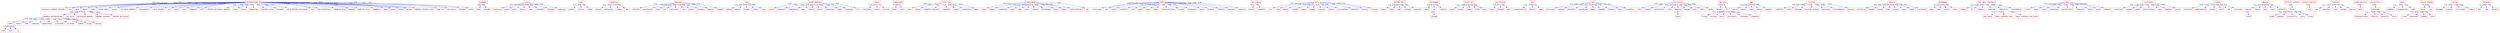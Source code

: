 strict digraph  {
	"mokshayishyami ma"	 [color=red,
		fontname=courier,
		shape=box];
	"parityajya mamekam sharanam"	 [color=red,
		fontname=courier,
		shape=box];
	"mokshayishyami ma" -> "parityajya mamekam sharanam"	 [color=blue,
		xlabel=0.03];
	says	 [color=red,
		fontname=courier,
		shape=box];
	"mokshayishyami ma" -> says	 [color=blue,
		xlabel=0.02];
	gita	 [color=red,
		fontname=courier,
		shape=box];
	"mokshayishyami ma" -> gita	 [color=blue,
		xlabel=0.04];
	dance	 [color=red,
		fontname=courier,
		shape=box];
	"mokshayishyami ma" -> dance	 [color=blue,
		xlabel=0.24];
	creed	 [color=red,
		fontname=courier,
		shape=box];
	"mokshayishyami ma" -> creed	 [color=blue,
		xlabel=0.06];
	"simple dance"	 [color=red,
		fontname=courier,
		shape=box];
	"mokshayishyami ma" -> "simple dance"	 [color=blue,
		xlabel=0.05];
	verses	 [color=red,
		fontname=courier,
		shape=box];
	"mokshayishyami ma" -> verses	 [color=blue,
		xlabel=0.23];
	"tva sarva papebhyo"	 [color=red,
		fontname=courier,
		shape=box];
	"mokshayishyami ma" -> "tva sarva papebhyo"	 [color=blue,
		xlabel=0.03];
	sharanagathi	 [color=red,
		fontname=courier,
		shape=box];
	"mokshayishyami ma" -> sharanagathi	 [color=blue,
		xlabel=0.04];
	"sarva dharman"	 [color=red,
		fontname=courier,
		shape=box];
	"mokshayishyami ma" -> "sarva dharman"	 [color=blue,
		xlabel=0.03];
	tva	 [color=red,
		fontname=courier,
		shape=box];
	"mokshayishyami ma" -> tva	 [color=blue,
		xlabel=0.04];
	extol	 [color=red,
		fontname=courier,
		shape=box];
	"mokshayishyami ma" -> extol	 [color=blue,
		xlabel=0.03];
	unto	 [color=red,
		fontname=courier,
		shape=box];
	"mokshayishyami ma" -> unto	 [color=blue,
		xlabel=0.03];
	bhagavad	 [color=red,
		fontname=courier,
		shape=box];
	"mokshayishyami ma" -> bhagavad	 [color=blue,
		xlabel=0.04];
	self	 [color=red,
		fontname=courier,
		shape=box];
	"mokshayishyami ma" -> self	 [color=blue,
		xlabel=0.05];
	"dharman parityajya mamekam"	 [color=red,
		fontname=courier,
		shape=box];
	"mokshayishyami ma" -> "dharman parityajya mamekam"	 [color=blue,
		xlabel=0.03];
	vraja	 [color=red,
		fontname=courier,
		shape=box];
	"mokshayishyami ma" -> vraja	 [color=blue,
		xlabel=0.04];
	shucha	 [color=red,
		fontname=courier,
		shape=box];
	"mokshayishyami ma" -> shucha	 [color=blue,
		xlabel=0.04];
	bhagavatam	 [color=red,
		fontname=courier,
		shape=box];
	"mokshayishyami ma" -> bhagavatam	 [color=blue,
		xlabel=0.04];
	"sharanam vraja"	 [color=red,
		fontname=courier,
		shape=box];
	"mokshayishyami ma" -> "sharanam vraja"	 [color=blue,
		xlabel=0.05];
	sharanam	 [color=red,
		fontname=courier,
		shape=box];
	"mokshayishyami ma" -> sharanam	 [color=blue,
		xlabel=0.04];
	"sarva dharman parityajya"	 [color=red,
		fontname=courier,
		shape=box];
	"mokshayishyami ma" -> "sarva dharman parityajya"	 [color=blue,
		xlabel=0.03];
	form	 [color=red,
		fontname=courier,
		shape=box];
	"mokshayishyami ma" -> form	 [color=blue,
		xlabel=0.03];
	discriminations	 [color=red,
		fontname=courier,
		shape=box];
	"mokshayishyami ma" -> discriminations	 [color=blue,
		xlabel=0.04];
	"bhagavad gita"	 [color=red,
		fontname=courier,
		shape=box];
	"mokshayishyami ma" -> "bhagavad gita"	 [color=blue,
		xlabel=0.05];
	mamekam	 [color=red,
		fontname=courier,
		shape=box];
	"mokshayishyami ma" -> mamekam	 [color=blue,
		xlabel=0.04];
	"aham tva sarva"	 [color=red,
		fontname=courier,
		shape=box];
	"mokshayishyami ma" -> "aham tva sarva"	 [color=blue,
		xlabel=0.03];
	papebhyo	 [color=red,
		fontname=courier,
		shape=box];
	"mokshayishyami ma" -> papebhyo	 [color=blue,
		xlabel=0.04];
	aham	 [color=red,
		fontname=courier,
		shape=box];
	"mokshayishyami ma" -> aham	 [color=blue,
		xlabel=0.04];
	sarva	 [color=red,
		fontname=courier,
		shape=box];
	"mokshayishyami ma" -> sarva	 [color=blue,
		xlabel=0.04];
	drama	 [color=red,
		fontname=courier,
		shape=box];
	"mokshayishyami ma" -> drama	 [color=blue,
		xlabel=0.03];
	giving	 [color=red,
		fontname=courier,
		shape=box];
	"mokshayishyami ma" -> giving	 [color=blue,
		xlabel=0.04];
	"mamekam sharanam vraja"	 [color=red,
		fontname=courier,
		shape=box];
	"mokshayishyami ma" -> "mamekam sharanam vraja"	 [color=blue,
		xlabel=0.03];
	"aham tva"	 [color=red,
		fontname=courier,
		shape=box];
	"mokshayishyami ma" -> "aham tva"	 [color=blue,
		xlabel=0.03];
	parityajya	 [color=red,
		fontname=courier,
		shape=box];
	"mokshayishyami ma" -> parityajya	 [color=blue,
		xlabel=0.04];
	dharman	 [color=red,
		fontname=courier,
		shape=box];
	"mokshayishyami ma" -> dharman	 [color=blue,
		xlabel=0.04];
	caste	 [color=red,
		fontname=courier,
		shape=box];
	"mokshayishyami ma" -> caste	 [color=blue,
		xlabel=0.03];
	"papebhyo mokshayishyami"	 [color=red,
		fontname=courier,
		shape=box];
	dance -> "papebhyo mokshayishyami"	 [color=blue,
		xlabel=0.24];
	"tva sarva"	 [color=red,
		fontname=courier,
		shape=box];
	dance -> "tva sarva"	 [color=blue,
		xlabel=0.24];
	"parityajya mamekam"	 [color=red,
		fontname=courier,
		shape=box];
	dance -> "parityajya mamekam"	 [color=blue,
		xlabel=0.24];
	"mamekam sharanam"	 [color=red,
		fontname=courier,
		shape=box];
	dance -> "mamekam sharanam"	 [color=blue,
		xlabel=0.24];
	"dharman parityajya"	 [color=red,
		fontname=courier,
		shape=box];
	dance -> "dharman parityajya"	 [color=blue,
		xlabel=0.24];
	heart	 [color=red,
		fontname=courier,
		shape=box];
	"papebhyo mokshayishyami" -> heart	 [color=blue,
		xlabel=0.01];
	obtain	 [color=red,
		fontname=courier,
		shape=box];
	"papebhyo mokshayishyami" -> obtain	 [color=blue,
		xlabel=0.01];
	home	 [color=red,
		fontname=courier,
		shape=box];
	"papebhyo mokshayishyami" -> home	 [color=blue,
		xlabel=0.04];
	complete	 [color=red,
		fontname=courier,
		shape=box];
	"papebhyo mokshayishyami" -> complete	 [color=blue,
		xlabel=0.01];
	benevolence	 [color=red,
		fontname=courier,
		shape=box];
	"papebhyo mokshayishyami" -> benevolence	 [color=blue,
		xlabel=0.01];
	cultivated	 [color=red,
		fontname=courier,
		shape=box];
	"papebhyo mokshayishyami" -> cultivated	 [color=blue,
		xlabel=0.01];
	surrender	 [color=red,
		fontname=courier,
		shape=box];
	"papebhyo mokshayishyami" -> surrender	 [color=blue,
		xlabel=0.23];
	humble	 [color=red,
		fontname=courier,
		shape=box];
	"papebhyo mokshayishyami" -> humble	 [color=blue,
		xlabel=0.01];
	brings	 [color=red,
		fontname=courier,
		shape=box];
	"papebhyo mokshayishyami" -> brings	 [color=blue,
		xlabel=0.01];
	reunion	 [color=red,
		fontname=courier,
		shape=box];
	"papebhyo mokshayishyami" -> reunion	 [color=blue,
		xlabel=0.01];
	mind	 [color=red,
		fontname=courier,
		shape=box];
	heart -> mind	 [color=blue,
		xlabel=0.02];
	must	 [color=red,
		fontname=courier,
		shape=box];
	heart -> must	 [color=blue,
		xlabel=0.01];
	us	 [color=red,
		fontname=courier,
		shape=box];
	heart -> us	 [color=blue,
		xlabel=0.01];
	disappear	 [color=red,
		fontname=courier,
		shape=box];
	midst	 [color=red,
		fontname=courier,
		shape=box];
	disappear -> midst	 [color=blue,
		xlabel=0.09];
	decided	 [color=red,
		fontname=courier,
		shape=box];
	disappear -> decided	 [color=blue,
		xlabel=0.01];
	lord	 [color=red,
		fontname=courier,
		shape=box];
	exclusive	 [color=red,
		fontname=courier,
		shape=box];
	lord -> exclusive	 [color=blue,
		xlabel=0.01];
	given	 [color=red,
		fontname=courier,
		shape=box];
	lord -> given	 [color=blue,
		xlabel=0.02];
	shock	 [color=red,
		fontname=courier,
		shape=box];
	lord -> shock	 [color=blue,
		xlabel=0.02];
	favour	 [color=red,
		fontname=courier,
		shape=box];
	lord -> favour	 [color=blue,
		xlabel=0.02];
	ones	 [color=red,
		fontname=courier,
		shape=box];
	lord -> ones	 [color=blue,
		xlabel=0.02];
	treatment	 [color=red,
		fontname=courier,
		shape=box];
	lord -> treatment	 [color=blue,
		xlabel=0.13];
	vanished	 [color=red,
		fontname=courier,
		shape=box];
	lord -> vanished	 [color=blue,
		xlabel=0.02];
	receiving	 [color=red,
		fontname=courier,
		shape=box];
	lord -> receiving	 [color=blue,
		xlabel=0.01];
	step	 [color=red,
		fontname=courier,
		shape=box];
	gradual	 [color=red,
		fontname=courier,
		shape=box];
	step -> gradual	 [color=blue,
		xlabel=0.01];
	various	 [color=red,
		fontname=courier,
		shape=box];
	step -> various	 [color=blue,
		xlabel=0.09];
	higher	 [color=red,
		fontname=courier,
		shape=box];
	step -> higher	 [color=blue,
		xlabel=0.01];
	capability	 [color=red,
		fontname=courier,
		shape=box];
	beyond	 [color=red,
		fontname=courier,
		shape=box];
	capability -> beyond	 [color=blue,
		xlabel=0.01];
	definitely	 [color=red,
		fontname=courier,
		shape=box];
	capability -> definitely	 [color=blue,
		xlabel=0.01];
	common	 [color=red,
		fontname=courier,
		shape=box];
	capability -> common	 [color=blue,
		xlabel=0.13];
	man	 [color=red,
		fontname=courier,
		shape=box];
	capability -> man	 [color=blue,
		xlabel=0.02];
	katyayani	 [color=red,
		fontname=courier,
		shape=box];
	observed	 [color=red,
		fontname=courier,
		shape=box];
	katyayani -> observed	 [color=blue,
		xlabel=0.03];
	everlasting	 [color=red,
		fontname=courier,
		shape=box];
	katyayani -> everlasting	 [color=blue,
		xlabel=0.02];
	long	 [color=red,
		fontname=courier,
		shape=box];
	katyayani -> long	 [color=blue,
		xlabel=0.01];
	lust	 [color=red,
		fontname=courier,
		shape=box];
	katyayani -> lust	 [color=blue,
		xlabel=0.02];
	cherished	 [color=red,
		fontname=courier,
		shape=box];
	katyayani -> cherished	 [color=blue,
		xlabel=0.05];
	vow	 [color=red,
		fontname=courier,
		shape=box];
	katyayani -> vow	 [color=blue,
		xlabel=0.03];
	prayer	 [color=red,
		fontname=courier,
		shape=box];
	katyayani -> prayer	 [color=blue,
		xlabel=0.03];
	intimacy	 [color=red,
		fontname=courier,
		shape=box];
	katyayani -> intimacy	 [color=blue,
		xlabel=0.03];
	depicts	 [color=red,
		fontname=courier,
		shape=box];
	katyayani -> depicts	 [color=blue,
		xlabel=0.05];
	husband	 [color=red,
		fontname=courier,
		shape=box];
	katyayani -> husband	 [color=blue,
		xlabel=0.16];
	root	 [color=red,
		fontname=courier,
		shape=box];
	taking	 [color=red,
		fontname=courier,
		shape=box];
	root -> taking	 [color=blue,
		xlabel=0.01];
	egoism	 [color=red,
		fontname=courier,
		shape=box];
	root -> egoism	 [color=blue,
		xlabel=0.01];
	thought	 [color=red,
		fontname=courier,
		shape=box];
	root -> thought	 [color=blue,
		xlabel=0.01];
	slowly	 [color=red,
		fontname=courier,
		shape=box];
	root -> slowly	 [color=blue,
		xlabel=0.11];
	curb	 [color=red,
		fontname=courier,
		shape=box];
	root -> curb	 [color=blue,
		xlabel=0.01];
	"grade happiness"	 [color=red,
		fontname=courier,
		shape=box];
	worlds	 [color=red,
		fontname=courier,
		shape=box];
	"grade happiness" -> worlds	 [color=blue,
		xlabel=0.04];
	elevation	 [color=red,
		fontname=courier,
		shape=box];
	"grade happiness" -> elevation	 [color=blue,
		xlabel=0.03];
	impermanent	 [color=red,
		fontname=courier,
		shape=box];
	"grade happiness" -> impermanent	 [color=blue,
		xlabel=0.03];
	back	 [color=red,
		fontname=courier,
		shape=box];
	"grade happiness" -> back	 [color=blue,
		xlabel=0.01];
	second	 [color=red,
		fontname=courier,
		shape=box];
	"grade happiness" -> second	 [color=blue,
		xlabel=0.02];
	merits	 [color=red,
		fontname=courier,
		shape=box];
	"grade happiness" -> merits	 [color=blue,
		xlabel=0.03];
	exhaustion	 [color=red,
		fontname=courier,
		shape=box];
	"grade happiness" -> exhaustion	 [color=blue,
		xlabel=0.03];
	small	 [color=red,
		fontname=courier,
		shape=box];
	"grade happiness" -> small	 [color=blue,
		xlabel=0.02];
	enjoying	 [color=red,
		fontname=courier,
		shape=box];
	"grade happiness" -> enjoying	 [color=blue,
		xlabel=0.2];
	roll	 [color=red,
		fontname=courier,
		shape=box];
	"grade happiness" -> roll	 [color=blue,
		xlabel=0.03];
	dwells	 [color=red,
		fontname=courier,
		shape=box];
	everybody	 [color=red,
		fontname=courier,
		shape=box];
	dwells -> everybody	 [color=blue,
		xlabel=0.15];
	within	 [color=red,
		fontname=courier,
		shape=box];
	dwells -> within	 [color=blue,
		xlabel=0.15];
	service	 [color=red,
		fontname=courier,
		shape=box];
	dwells -> service	 [color=blue,
		xlabel=0.1];
	emancipate	 [color=red,
		fontname=courier,
		shape=box];
	doubt	 [color=red,
		fontname=courier,
		shape=box];
	emancipate -> doubt	 [color=blue,
		xlabel=0.14];
	shall	 [color=red,
		fontname=courier,
		shape=box];
	emancipate -> shall	 [color=blue,
		xlabel=0.15];
	"litmus test"	 [color=red,
		fontname=courier,
		shape=box];
	pity	 [color=red,
		fontname=courier,
		shape=box];
	"litmus test" -> pity	 [color=blue,
		xlabel=0.03];
	seeing	 [color=red,
		fontname=courier,
		shape=box];
	"litmus test" -> seeing	 [color=blue,
		xlabel=0.02];
	"steadfast devotion"	 [color=red,
		fontname=courier,
		shape=box];
	"litmus test" -> "steadfast devotion"	 [color=blue,
		xlabel=0.04];
	steadfast	 [color=red,
		fontname=courier,
		shape=box];
	"litmus test" -> steadfast	 [color=blue,
		xlabel=0.21];
	simple	 [color=red,
		fontname=courier,
		shape=box];
	"litmus test" -> simple	 [color=blue,
		xlabel=0.04];
	subjecting	 [color=red,
		fontname=courier,
		shape=box];
	"litmus test" -> subjecting	 [color=blue,
		xlabel=0.03];
	women	 [color=red,
		fontname=courier,
		shape=box];
	"litmus test" -> women	 [color=blue,
		xlabel=0.22];
	bhaktimarga	 [color=red,
		fontname=courier,
		shape=box];
	lower	 [color=red,
		fontname=courier,
		shape=box];
	bhaktimarga -> lower	 [color=blue,
		xlabel=0.01];
	heaven	 [color=red,
		fontname=courier,
		shape=box];
	bhaktimarga -> heaven	 [color=blue,
		xlabel=0.02];
	jnanamarga	 [color=red,
		fontname=courier,
		shape=box];
	bhaktimarga -> jnanamarga	 [color=blue,
		xlabel=0.02];
	like	 [color=red,
		fontname=courier,
		shape=box];
	bhaktimarga -> like	 [color=blue,
		xlabel=0.01];
	lead	 [color=red,
		fontname=courier,
		shape=box];
	bhaktimarga -> lead	 [color=blue,
		xlabel=0.03];
	give	 [color=red,
		fontname=courier,
		shape=box];
	bhaktimarga -> give	 [color=blue,
		xlabel=0.03];
	seeking	 [color=red,
		fontname=courier,
		shape=box];
	bhaktimarga -> seeking	 [color=blue,
		xlabel=0.03];
	karmamarga	 [color=red,
		fontname=courier,
		shape=box];
	bhaktimarga -> karmamarga	 [color=blue,
		xlabel=0.02];
	verse	 [color=red,
		fontname=courier,
		shape=box];
	bhaktimarga -> verse	 [color=blue,
		xlabel=0.15];
	others	 [color=red,
		fontname=courier,
		shape=box];
	bhaktimarga -> others	 [color=blue,
		xlabel=0.02];
	interpretation	 [color=red,
		fontname=courier,
		shape=box];
	bhaktimarga -> interpretation	 [color=blue,
		xlabel=0.02];
	yet	 [color=red,
		fontname=courier,
		shape=box];
	bhaktimarga -> yet	 [color=blue,
		xlabel=0.03];
	night	 [color=red,
		fontname=courier,
		shape=box];
	surprising	 [color=red,
		fontname=courier,
		shape=box];
	night -> surprising	 [color=blue,
		xlabel=0.06];
	did	 [color=red,
		fontname=courier,
		shape=box];
	night -> did	 [color=blue,
		xlabel=0.03];
	whole	 [color=red,
		fontname=courier,
		shape=box];
	night -> whole	 [color=blue,
		xlabel=0.05];
	household	 [color=red,
		fontname=courier,
		shape=box];
	night -> household	 [color=blue,
		xlabel=0.07];
	find	 [color=red,
		fontname=courier,
		shape=box];
	night -> find	 [color=blue,
		xlabel=0.1];
	spent	 [color=red,
		fontname=courier,
		shape=box];
	night -> spent	 [color=blue,
		xlabel=0.06];
	wives	 [color=red,
		fontname=courier,
		shape=box];
	night -> wives	 [color=blue,
		xlabel=0.06];
	taken	 [color=red,
		fontname=courier,
		shape=box];
	night -> taken	 [color=blue,
		xlabel=0.03];
	responsibilities	 [color=red,
		fontname=courier,
		shape=box];
	night -> responsibilities	 [color=blue,
		xlabel=0.07];
	suspect	 [color=red,
		fontname=courier,
		shape=box];
	night -> suspect	 [color=blue,
		xlabel=0.06];
	preference	 [color=red,
		fontname=courier,
		shape=box];
	night -> preference	 [color=blue,
		xlabel=0.07];
	amiss	 [color=red,
		fontname=courier,
		shape=box];
	night -> amiss	 [color=blue,
		xlabel=0.08];
	moreover	 [color=red,
		fontname=courier,
		shape=box];
	night -> moreover	 [color=blue,
		xlabel=0.09];
	fidelity	 [color=red,
		fontname=courier,
		shape=box];
	night -> fidelity	 [color=blue,
		xlabel=0.28];
	melodies	 [color=red,
		fontname=courier,
		shape=box];
	night -> melodies	 [color=blue,
		xlabel=0.06];
	response	 [color=red,
		fontname=courier,
		shape=box];
	night -> response	 [color=blue,
		xlabel=0.08];
	"merry dance"	 [color=red,
		fontname=courier,
		shape=box];
	barren	 [color=red,
		fontname=courier,
		shape=box];
	"merry dance" -> barren	 [color=blue,
		xlabel=0.03];
	congenial	 [color=red,
		fontname=courier,
		shape=box];
	"merry dance" -> congenial	 [color=blue,
		xlabel=0.2];
	merry	 [color=red,
		fontname=courier,
		shape=box];
	dry	 [color=red,
		fontname=courier,
		shape=box];
	merry -> dry	 [color=blue,
		xlabel=0.12];
	love	 [color=red,
		fontname=courier,
		shape=box];
	merry -> love	 [color=blue,
		xlabel=0.1];
	beauty	 [color=red,
		fontname=courier,
		shape=box];
	merry -> beauty	 [color=blue,
		xlabel=0.21];
	created	 [color=red,
		fontname=courier,
		shape=box];
	merry -> created	 [color=blue,
		xlabel=0.15];
	season	 [color=red,
		fontname=courier,
		shape=box];
	merry -> season	 [color=blue,
		xlabel=0.22];
	though	 [color=red,
		fontname=courier,
		shape=box];
	merry -> though	 [color=blue,
		xlabel=0.11];
	inspires	 [color=red,
		fontname=courier,
		shape=box];
	merry -> inspires	 [color=blue,
		xlabel=0.16];
	autumn	 [color=red,
		fontname=courier,
		shape=box];
	merry -> autumn	 [color=blue,
		xlabel=0.2];
	surroundings	 [color=red,
		fontname=courier,
		shape=box];
	merry -> surroundings	 [color=blue,
		xlabel=0.16];
	therefore	 [color=red,
		fontname=courier,
		shape=box];
	merry -> therefore	 [color=blue,
		xlabel=0.22];
	spring	 [color=red,
		fontname=courier,
		shape=box];
	merry -> spring	 [color=blue,
		xlabel=0.22];
	illusion	 [color=red,
		fontname=courier,
		shape=box];
	merry -> illusion	 [color=blue,
		xlabel=0.15];
	"devotee falls"	 [color=red,
		fontname=courier,
		shape=box];
	utmost	 [color=red,
		fontname=courier,
		shape=box];
	"devotee falls" -> utmost	 [color=blue,
		xlabel=0.03];
	faith	 [color=red,
		fontname=courier,
		shape=box];
	"devotee falls" -> faith	 [color=blue,
		xlabel=0.18];
	feet	 [color=red,
		fontname=courier,
		shape=box];
	"devotee falls" -> feet	 [color=blue,
		xlabel=0.03];
	nothing	 [color=red,
		fontname=courier,
		shape=box];
	"devotee falls" -> nothing	 [color=blue,
		xlabel=0.03];
	expected	 [color=red,
		fontname=courier,
		shape=box];
	"devotee falls" -> expected	 [color=blue,
		xlabel=0.01];
	sharanagati	 [color=red,
		fontname=courier,
		shape=box];
	reach	 [color=red,
		fontname=courier,
		shape=box];
	sharanagati -> reach	 [color=blue,
		xlabel=0.01];
	way	 [color=red,
		fontname=courier,
		shape=box];
	sharanagati -> way	 [color=blue,
		xlabel=0.11];
	simplest	 [color=red,
		fontname=courier,
		shape=box];
	sharanagati -> simplest	 [color=blue,
		xlabel=0.01];
	instead	 [color=red,
		fontname=courier,
		shape=box];
	way -> instead	 [color=blue,
		xlabel=0.06];
	"divine call"	 [color=red,
		fontname=courier,
		shape=box];
	sound	 [color=red,
		fontname=courier,
		shape=box];
	"divine call" -> sound	 [color=blue,
		xlabel=0.03];
	towards	 [color=red,
		fontname=courier,
		shape=box];
	"divine call" -> towards	 [color=blue,
		xlabel=0.05];
	sweet	 [color=red,
		fontname=courier,
		shape=box];
	"divine call" -> sweet	 [color=blue,
		xlabel=0.18];
	flute	 [color=red,
		fontname=courier,
		shape=box];
	"divine call" -> flute	 [color=blue,
		xlabel=0.02];
	drew	 [color=red,
		fontname=courier,
		shape=box];
	"divine call" -> drew	 [color=blue,
		xlabel=0.03];
	partnership	 [color=red,
		fontname=courier,
		shape=box];
	forms	 [color=red,
		fontname=courier,
		shape=box];
	partnership -> forms	 [color=blue,
		xlabel=0.01];
	obliged	 [color=red,
		fontname=courier,
		shape=box];
	partnership -> obliged	 [color=blue,
		xlabel=0.11];
	many	 [color=red,
		fontname=courier,
		shape=box];
	partnership -> many	 [color=blue,
		xlabel=0.01];
	sins	 [color=red,
		fontname=courier,
		shape=box];
	responsibility	 [color=red,
		fontname=courier,
		shape=box];
	sins -> responsibility	 [color=blue,
		xlabel=0.14];
	deliver	 [color=red,
		fontname=courier,
		shape=box];
	sins -> deliver	 [color=blue,
		xlabel=0.14];
	take	 [color=red,
		fontname=courier,
		shape=box];
	sins -> take	 [color=blue,
		xlabel=0.14];
	daze	 [color=red,
		fontname=courier,
		shape=box];
	activities	 [color=red,
		fontname=courier,
		shape=box];
	daze -> activities	 [color=blue,
		xlabel=0.15];
	walking	 [color=red,
		fontname=courier,
		shape=box];
	daze -> walking	 [color=blue,
		xlabel=0.18];
	melodious	 [color=red,
		fontname=courier,
		shape=box];
	daze -> melodious	 [color=blue,
		xlabel=0.27];
	hypnotized	 [color=red,
		fontname=courier,
		shape=box];
	daze -> hypnotized	 [color=blue,
		xlabel=0.17];
	began	 [color=red,
		fontname=courier,
		shape=box];
	daze -> began	 [color=blue,
		xlabel=0.13];
	engaged	 [color=red,
		fontname=courier,
		shape=box];
	daze -> engaged	 [color=blue,
		xlabel=0.21];
	dropping	 [color=red,
		fontname=courier,
		shape=box];
	daze -> dropping	 [color=blue,
		xlabel=0.14];
	music	 [color=red,
		fontname=courier,
		shape=box];
	daze -> music	 [color=blue,
		xlabel=0.1];
	instantly	 [color=red,
		fontname=courier,
		shape=box];
	daze -> instantly	 [color=blue,
		xlabel=0.2];
	assurance	 [color=red,
		fontname=courier,
		shape=box];
	life	 [color=red,
		fontname=courier,
		shape=box];
	assurance -> life	 [color=blue,
		xlabel=0.01];
	closest	 [color=red,
		fontname=courier,
		shape=box];
	assurance -> closest	 [color=blue,
		xlabel=0.02];
	relationship	 [color=red,
		fontname=courier,
		shape=box];
	assurance -> relationship	 [color=blue,
		xlabel=0.02];
	wife	 [color=red,
		fontname=courier,
		shape=box];
	assurance -> wife	 [color=blue,
		xlabel=0.02];
	abiding	 [color=red,
		fontname=courier,
		shape=box];
	assurance -> abiding	 [color=blue,
		xlabel=0.13];
	beings	 [color=red,
		fontname=courier,
		shape=box];
	assurance -> beings	 [color=blue,
		xlabel=0.02];
	pure	 [color=red,
		fontname=courier,
		shape=box];
	assurance -> pure	 [color=blue,
		xlabel=0.02];
	"that's"	 [color=red,
		fontname=courier,
		shape=box];
	assurance -> "that's"	 [color=blue,
		xlabel=0.02];
	gives	 [color=red,
		fontname=courier,
		shape=box];
	assurance -> gives	 [color=blue,
		xlabel=0.02];
	human	 [color=red,
		fontname=courier,
		shape=box];
	abiding -> human	 [color=blue,
		xlabel=0.13];
	"wee hours"	 [color=red,
		fontname=courier,
		shape=box];
	danced	 [color=red,
		fontname=courier,
		shape=box];
	"wee hours" -> danced	 [color=blue,
		xlabel=0.22];
	till	 [color=red,
		fontname=courier,
		shape=box];
	"wee hours" -> till	 [color=blue,
		xlabel=0.19];
	turned	 [color=red,
		fontname=courier,
		shape=box];
	till -> turned	 [color=blue,
		xlabel=0.11];
	morning	 [color=red,
		fontname=courier,
		shape=box];
	till -> morning	 [color=blue,
		xlabel=0.13];
	hours	 [color=red,
		fontname=courier,
		shape=box];
	till -> hours	 [color=blue,
		xlabel=0.13];
	reluctantly	 [color=red,
		fontname=courier,
		shape=box];
	till -> reluctantly	 [color=blue,
		xlabel=0.14];
	footsteps	 [color=red,
		fontname=courier,
		shape=box];
	till -> footsteps	 [color=blue,
		xlabel=0.13];
	homewards	 [color=red,
		fontname=courier,
		shape=box];
	till -> homewards	 [color=blue,
		xlabel=0.15];
	god	 [color=red,
		fontname=courier,
		shape=box];
	nature	 [color=red,
		fontname=courier,
		shape=box];
	god -> nature	 [color=blue,
		xlabel=0.03];
	reason	 [color=red,
		fontname=courier,
		shape=box];
	god -> reason	 [color=blue,
		xlabel=0.03];
	know	 [color=red,
		fontname=courier,
		shape=box];
	god -> know	 [color=blue,
		xlabel=0.01];
	mature	 [color=red,
		fontname=courier,
		shape=box];
	god -> mature	 [color=blue,
		xlabel=0.13];
	mentally	 [color=red,
		fontname=courier,
		shape=box];
	god -> mentally	 [color=blue,
		xlabel=0.02];
	"'lord\x92s'"	 [color=red,
		fontname=courier,
		shape=box];
	unhealthy	 [color=red,
		fontname=courier,
		shape=box];
	"'lord\x92s'" -> unhealthy	 [color=blue,
		xlabel=0.04];
	trait	 [color=red,
		fontname=courier,
		shape=box];
	"'lord\x92s'" -> trait	 [color=blue,
		xlabel=0.07];
	attitude	 [color=red,
		fontname=courier,
		shape=box];
	"'lord\x92s'" -> attitude	 [color=blue,
		xlabel=0.06];
	"attitude towards"	 [color=red,
		fontname=courier,
		shape=box];
	"'lord\x92s'" -> "attitude towards"	 [color=blue,
		xlabel=0.03];
	encourage	 [color=red,
		fontname=courier,
		shape=box];
	"'lord\x92s'" -> encourage	 [color=blue,
		xlabel=0.06];
	misconception	 [color=red,
		fontname=courier,
		shape=box];
	"'lord\x92s'" -> misconception	 [color=blue,
		xlabel=0.06];
	aroused	 [color=red,
		fontname=courier,
		shape=box];
	"'lord\x92s'" -> aroused	 [color=blue,
		xlabel=0.31];
	requires	 [color=red,
		fontname=courier,
		shape=box];
	discipline	 [color=red,
		fontname=courier,
		shape=box];
	requires -> discipline	 [color=blue,
		xlabel=0.02];
	degree	 [color=red,
		fontname=courier,
		shape=box];
	requires -> degree	 [color=blue,
		xlabel=0.01];
	pursue	 [color=red,
		fontname=courier,
		shape=box];
	requires -> pursue	 [color=blue,
		xlabel=0.01];
	high	 [color=red,
		fontname=courier,
		shape=box];
	requires -> high	 [color=blue,
		xlabel=0.01];
	person	 [color=red,
		fontname=courier,
		shape=box];
	requires -> person	 [color=blue,
		xlabel=0.01];
	every	 [color=red,
		fontname=courier,
		shape=box];
	requires -> every	 [color=blue,
		xlabel=0.12];
	manner	 [color=red,
		fontname=courier,
		shape=box];
	requires -> manner	 [color=blue,
		xlabel=0.02];
	sustained	 [color=red,
		fontname=courier,
		shape=box];
	requires -> sustained	 [color=blue,
		xlabel=0.02];
	paramapada	 [color=red,
		fontname=courier,
		shape=box];
	gate	 [color=red,
		fontname=courier,
		shape=box];
	paramapada -> gate	 [color=blue,
		xlabel=0.01];
	open	 [color=red,
		fontname=courier,
		shape=box];
	paramapada -> open	 [color=blue,
		xlabel=0.11];
	relief	 [color=red,
		fontname=courier,
		shape=box];
	paramapada -> relief	 [color=blue,
		xlabel=0.01];
	royal	 [color=red,
		fontname=courier,
		shape=box];
	paramapada -> royal	 [color=blue,
		xlabel=0.01];
	"rasa leela rasaleela"	 [color=red,
		fontname=courier,
		shape=box];
	chapter	 [color=red,
		fontname=courier,
		shape=box];
	"rasa leela rasaleela" -> chapter	 [color=blue,
		xlabel=0.03];
	31	 [color=red,
		fontname=courier,
		shape=box];
	"rasa leela rasaleela" -> 31	 [color=blue,
		xlabel=0.02];
	dramatic	 [color=red,
		fontname=courier,
		shape=box];
	"rasa leela rasaleela" -> dramatic	 [color=blue,
		xlabel=0.03];
	"'gopis\x92'"	 [color=red,
		fontname=courier,
		shape=box];
	"rasa leela rasaleela" -> "'gopis\x92'"	 [color=blue,
		xlabel=0.04];
	dedication	 [color=red,
		fontname=courier,
		shape=box];
	"rasa leela rasaleela" -> dedication	 [color=blue,
		xlabel=0.01];
	presentation	 [color=red,
		fontname=courier,
		shape=box];
	"rasa leela rasaleela" -> presentation	 [color=blue,
		xlabel=0.23];
	"rasa leela"	 [color=red,
		fontname=courier,
		shape=box];
	dedication -> "rasa leela"	 [color=blue,
		xlabel=0.21];
	"leela rasaleela rasa"	 [color=red,
		fontname=courier,
		shape=box];
	dedication -> "leela rasaleela rasa"	 [color=blue,
		xlabel=0.23];
	"leela rasaleela rasa leela"	 [color=red,
		fontname=courier,
		shape=box];
	dedication -> "leela rasaleela rasa leela"	 [color=blue,
		xlabel=0.23];
	gopi	 [color=red,
		fontname=courier,
		shape=box];
	little	 [color=red,
		fontname=courier,
		shape=box];
	gopi -> little	 [color=blue,
		xlabel=0.01];
	chosen	 [color=red,
		fontname=courier,
		shape=box];
	gopi -> chosen	 [color=blue,
		xlabel=0.15];
	lucky	 [color=red,
		fontname=courier,
		shape=box];
	gopi -> lucky	 [color=blue,
		xlabel=0.02];
	experience	 [color=red,
		fontname=courier,
		shape=box];
	gopi -> experience	 [color=blue,
		xlabel=0.02];
	extraordinary	 [color=red,
		fontname=courier,
		shape=box];
	gopi -> extraordinary	 [color=blue,
		xlabel=0.02];
	favourite	 [color=red,
		fontname=courier,
		shape=box];
	gopi -> favourite	 [color=blue,
		xlabel=0.02];
	frenzy	 [color=red,
		fontname=courier,
		shape=box];
	gopi -> frenzy	 [color=blue,
		xlabel=0.02];
	pride	 [color=red,
		fontname=courier,
		shape=box];
	gopi -> pride	 [color=blue,
		xlabel=0.02];
	imagined	 [color=red,
		fontname=courier,
		shape=box];
	gopi -> imagined	 [color=blue,
		xlabel=0.02];
	"'krishna\x92s'"	 [color=red,
		fontname=courier,
		shape=box];
	reciprocal	 [color=red,
		fontname=courier,
		shape=box];
	"'krishna\x92s'" -> reciprocal	 [color=blue,
		xlabel=0.04];
	evident	 [color=red,
		fontname=courier,
		shape=box];
	"'krishna\x92s'" -> evident	 [color=blue,
		xlabel=0.04];
	gopas	 [color=red,
		fontname=courier,
		shape=box];
	"'krishna\x92s'" -> gopas	 [color=blue,
		xlabel=0.23];
	gratification	 [color=red,
		fontname=courier,
		shape=box];
	"'krishna\x92s'" -> gratification	 [color=blue,
		xlabel=0.04];
	were	 [color=red,
		fontname=courier,
		shape=box];
	"'krishna\x92s'" -> were	 [color=blue,
		xlabel=0.04];
	devotion	 [color=red,
		fontname=courier,
		shape=box];
	"'krishna\x92s'" -> devotion	 [color=blue,
		xlabel=0.06];
	purity	 [color=red,
		fontname=courier,
		shape=box];
	"'krishna\x92s'" -> purity	 [color=blue,
		xlabel=0.04];
	krishna	 [color=red,
		fontname=courier,
		shape=box];
	possessed	 [color=red,
		fontname=courier,
		shape=box];
	krishna -> possessed	 [color=blue,
		xlabel=0.02];
	impersonating	 [color=red,
		fontname=courier,
		shape=box];
	krishna -> impersonating	 [color=blue,
		xlabel=0.02];
	another	 [color=red,
		fontname=courier,
		shape=box];
	krishna -> another	 [color=blue,
		xlabel=0.01];
	world	 [color=red,
		fontname=courier,
		shape=box];
	krishna -> world	 [color=blue,
		xlabel=0.01];
	one	 [color=red,
		fontname=courier,
		shape=box];
	krishna -> one	 [color=blue,
		xlabel=0.01];
	continued	 [color=red,
		fontname=courier,
		shape=box];
	krishna -> continued	 [color=blue,
		xlabel=0.13];
	dancing	 [color=red,
		fontname=courier,
		shape=box];
	central	 [color=red,
		fontname=courier,
		shape=box];
	dancing -> central	 [color=blue,
		xlabel=0.12];
	figure	 [color=red,
		fontname=courier,
		shape=box];
	dancing -> figure	 [color=blue,
		xlabel=0.01];
	took	 [color=red,
		fontname=courier,
		shape=box];
	dancing -> took	 [color=blue,
		xlabel=0.02];
	start	 [color=red,
		fontname=courier,
		shape=box];
	dancing -> start	 [color=blue,
		xlabel=0.01];
	wonderful	 [color=red,
		fontname=courier,
		shape=box];
	dancing -> wonderful	 [color=blue,
		xlabel=0.01];
	round	 [color=red,
		fontname=courier,
		shape=box];
	central -> round	 [color=blue,
		xlabel=0.1];
	"difficult methods"	 [color=red,
		fontname=courier,
		shape=box];
	follow	 [color=red,
		fontname=courier,
		shape=box];
	"difficult methods" -> follow	 [color=blue,
		xlabel=0.19];
	great	 [color=red,
		fontname=courier,
		shape=box];
	follow -> great	 [color=blue,
		xlabel=0.01];
	methods	 [color=red,
		fontname=courier,
		shape=box];
	follow -> methods	 [color=blue,
		xlabel=0.02];
	successfully	 [color=red,
		fontname=courier,
		shape=box];
	follow -> successfully	 [color=blue,
		xlabel=0.01];
	munis	 [color=red,
		fontname=courier,
		shape=box];
	follow -> munis	 [color=blue,
		xlabel=0.02];
	alone	 [color=red,
		fontname=courier,
		shape=box];
	follow -> alone	 [color=blue,
		xlabel=0.01];
	"instill humility"	 [color=red,
		fontname=courier,
		shape=box];
	show	 [color=red,
		fontname=courier,
		shape=box];
	"instill humility" -> show	 [color=blue,
		xlabel=0.19];
	humility	 [color=red,
		fontname=courier,
		shape=box];
	was	 [color=red,
		fontname=courier,
		shape=box];
	humility -> was	 [color=blue,
		xlabel=0.17];
	important	 [color=red,
		fontname=courier,
		shape=box];
	humility -> important	 [color=blue,
		xlabel=0.17];
	time	 [color=red,
		fontname=courier,
		shape=box];
	humility -> time	 [color=blue,
		xlabel=0.29];
	wanted	 [color=red,
		fontname=courier,
		shape=box];
	humility -> wanted	 [color=blue,
		xlabel=0.14];
	quality	 [color=red,
		fontname=courier,
		shape=box];
	humility -> quality	 [color=blue,
		xlabel=0.11];
	"ardent devotion"	 [color=red,
		fontname=courier,
		shape=box];
	gift	 [color=red,
		fontname=courier,
		shape=box];
	"ardent devotion" -> gift	 [color=blue,
		xlabel=0.21];
	"divine bliss"	 [color=red,
		fontname=courier,
		shape=box];
	presented	 [color=red,
		fontname=courier,
		shape=box];
	"divine bliss" -> presented	 [color=blue,
		xlabel=0.18];
	"offering divine"	 [color=red,
		fontname=courier,
		shape=box];
	presented -> "offering divine"	 [color=blue,
		xlabel=0.21];
	offering	 [color=red,
		fontname=courier,
		shape=box];
	presented -> offering	 [color=blue,
		xlabel=0.09];
	bountiful	 [color=red,
		fontname=courier,
		shape=box];
	presented -> bountiful	 [color=blue,
		xlabel=0.17];
	bliss	 [color=red,
		fontname=courier,
		shape=box];
	presented -> bliss	 [color=blue,
		xlabel=0.17];
	gopis	 [color=red,
		fontname=courier,
		shape=box];
	suddenly	 [color=red,
		fontname=courier,
		shape=box];
	gopis -> suddenly	 [color=blue,
		xlabel=0.01];
	disappointed	 [color=red,
		fontname=courier,
		shape=box];
	gopis -> disappointed	 [color=blue,
		xlabel=0.02];
	sight	 [color=red,
		fontname=courier,
		shape=box];
	gopis -> sight	 [color=blue,
		xlabel=0.12];
	"divine company"	 [color=red,
		fontname=courier,
		shape=box];
	enjoy	 [color=red,
		fontname=courier,
		shape=box];
	"divine company" -> enjoy	 [color=blue,
		xlabel=0.2];
	luck	 [color=red,
		fontname=courier,
		shape=box];
	"divine company" -> luck	 [color=blue,
		xlabel=0.21];
	lived	 [color=red,
		fontname=courier,
		shape=box];
	enjoy -> lived	 [color=blue,
		xlabel=0.17];
	depressed	 [color=red,
		fontname=courier,
		shape=box];
	enjoy -> depressed	 [color=blue,
		xlabel=0.16];
	company	 [color=red,
		fontname=courier,
		shape=box];
	enjoy -> company	 [color=blue,
		xlabel=0.08];
	short	 [color=red,
		fontname=courier,
		shape=box];
	enjoy -> short	 [color=blue,
		xlabel=0.08];
	parity	 [color=red,
		fontname=courier,
		shape=box];
	devotees	 [color=red,
		fontname=courier,
		shape=box];
	parity -> devotees	 [color=blue,
		xlabel=0.03];
	without	 [color=red,
		fontname=courier,
		shape=box];
	parity -> without	 [color=blue,
		xlabel=0.01];
	involvement	 [color=red,
		fontname=courier,
		shape=box];
	parity -> involvement	 [color=blue,
		xlabel=0.15];
	treats	 [color=red,
		fontname=courier,
		shape=box];
	parity -> treats	 [color=blue,
		xlabel=0.02];
	wondered	 [color=red,
		fontname=courier,
		shape=box];
	left	 [color=red,
		fontname=courier,
		shape=box];
	wondered -> left	 [color=blue,
		xlabel=0.01];
	had	 [color=red,
		fontname=courier,
		shape=box];
	wondered -> had	 [color=blue,
		xlabel=0.01];
	abruptly	 [color=red,
		fontname=courier,
		shape=box];
	wondered -> abruptly	 [color=blue,
		xlabel=0.12];
}
